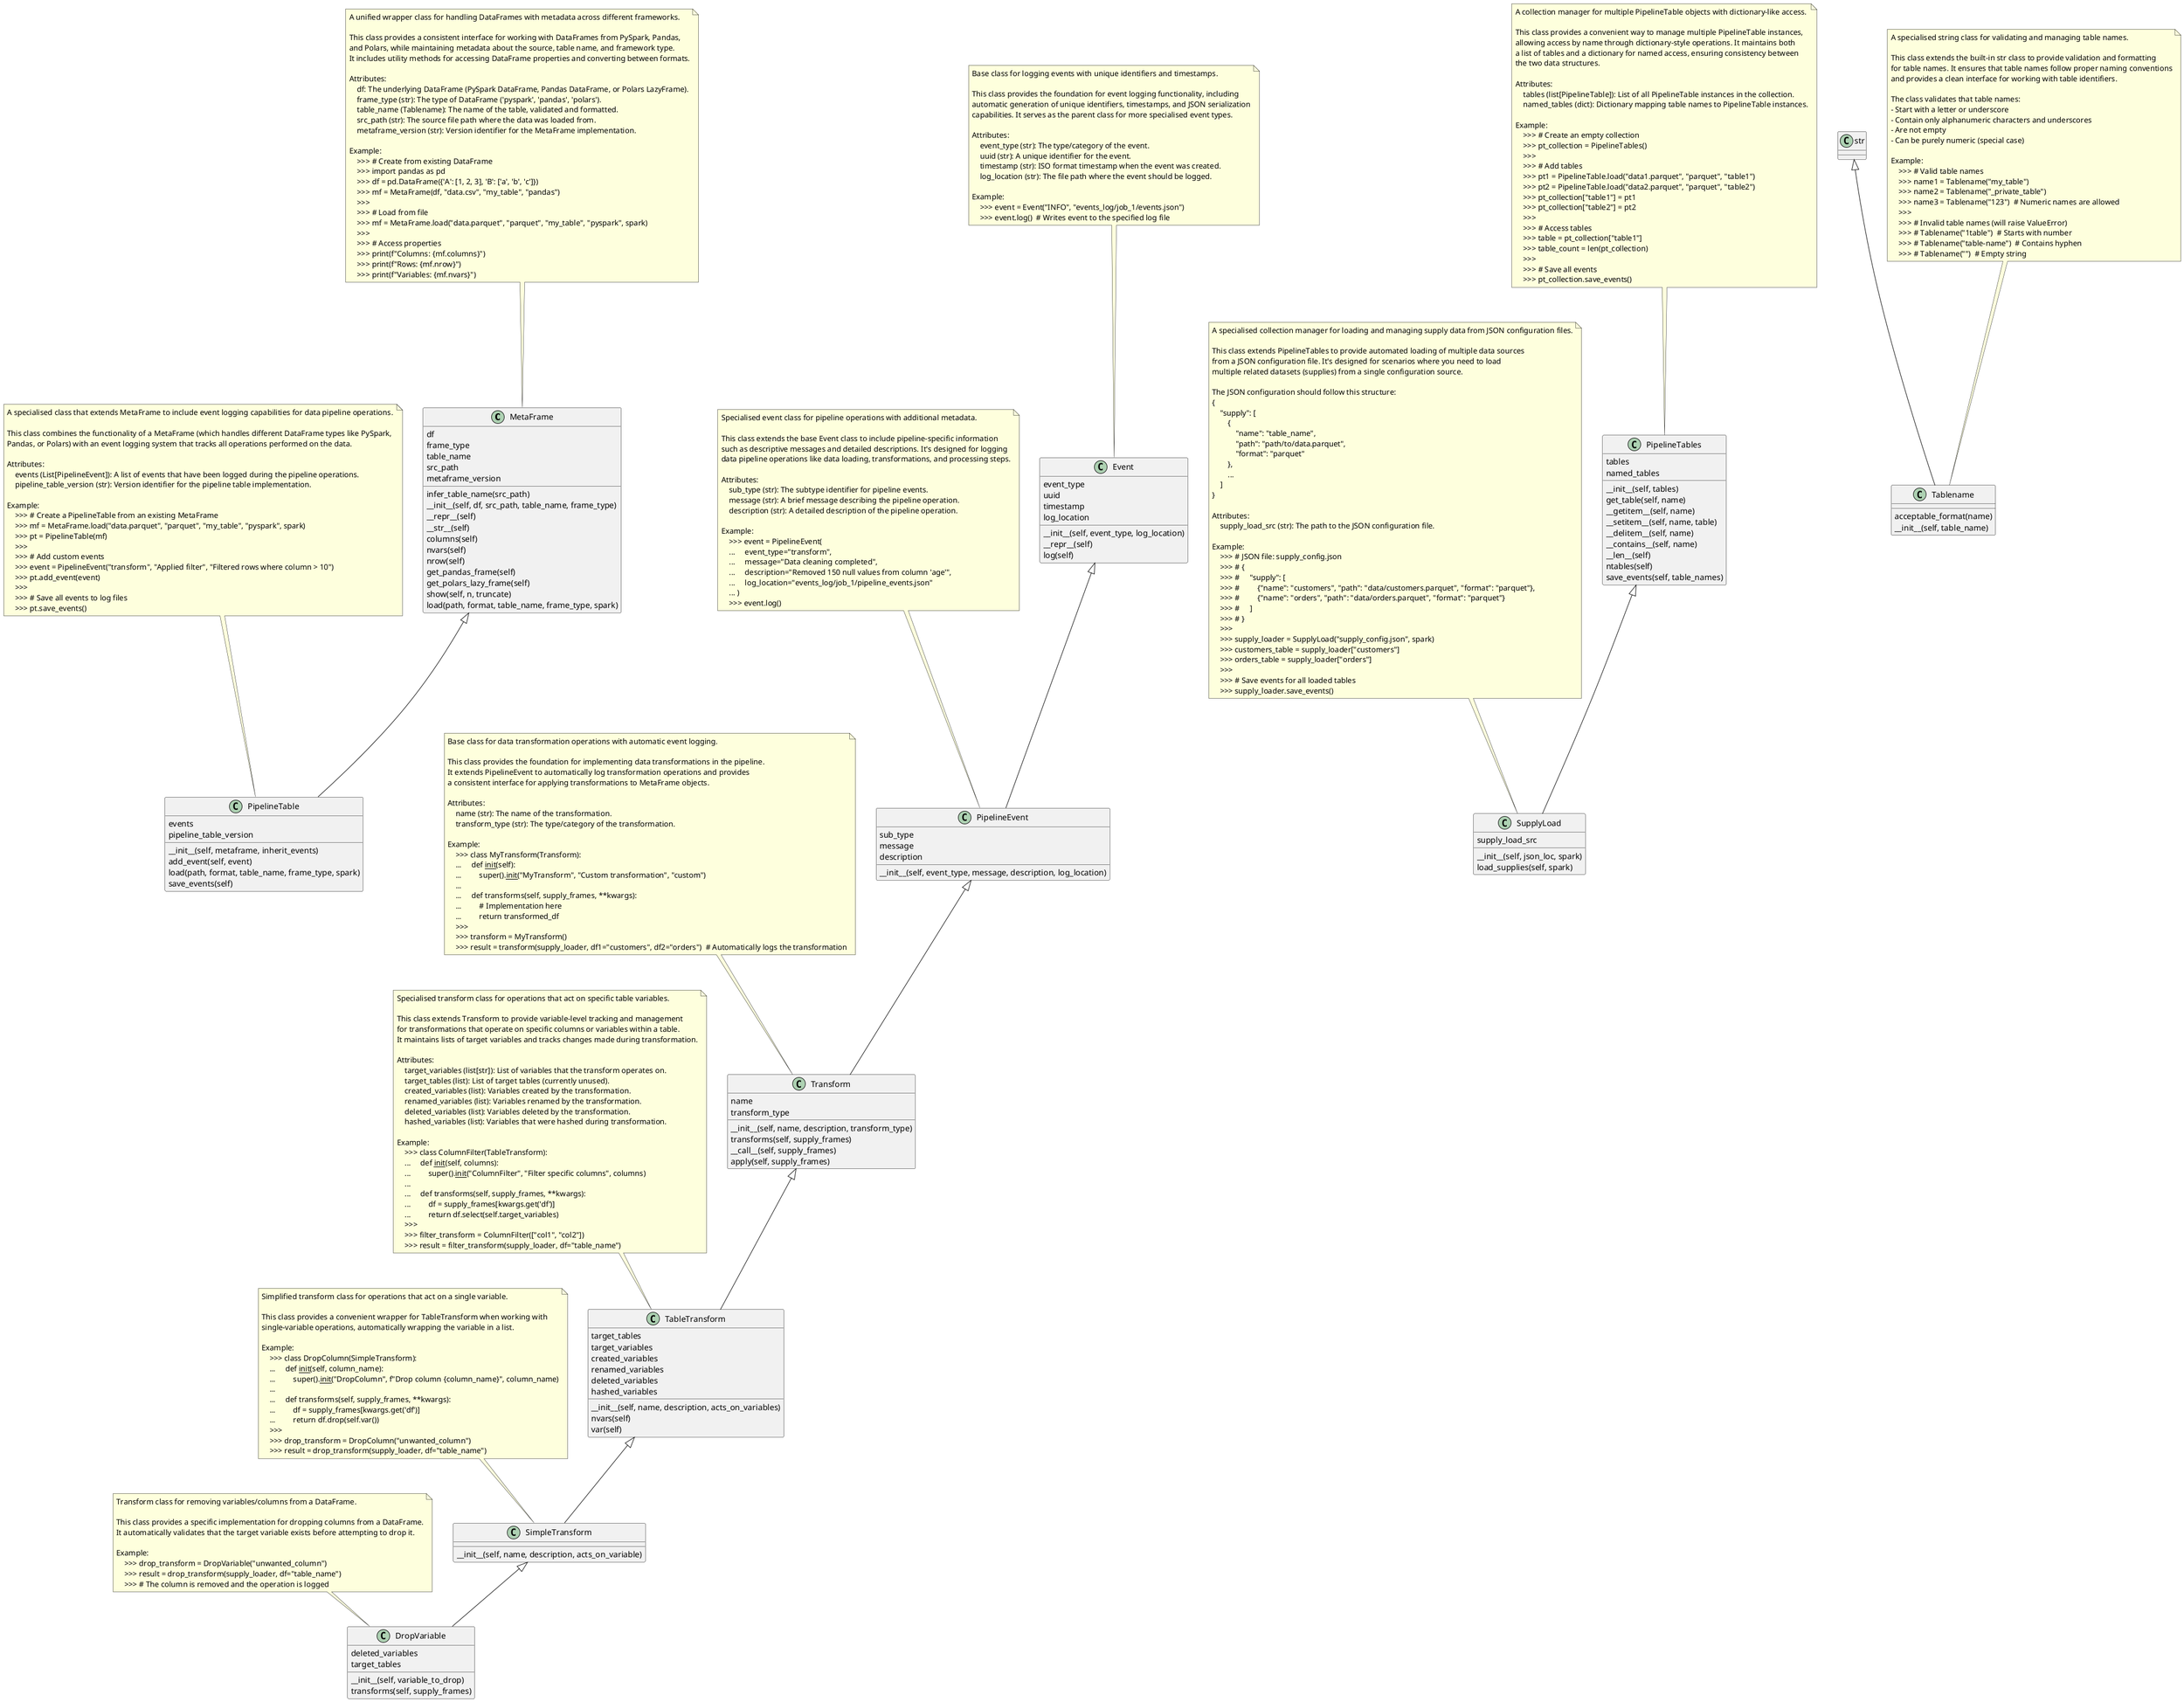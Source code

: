 @startuml

skinparam classAttributeIconSize 0

class MetaFrame{
    df
    frame_type
    table_name
    src_path
    metaframe_version
    infer_table_name(src_path)
    __init__(self, df, src_path, table_name, frame_type)
    __repr__(self)
    __str__(self)
    columns(self)
    nvars(self)
    nrow(self)
    get_pandas_frame(self)
    get_polars_lazy_frame(self)
    show(self, n, truncate)
    load(path, format, table_name, frame_type, spark)
}

class Event{
    event_type
    uuid
    timestamp
    log_location
    __init__(self, event_type, log_location)
    __repr__(self)
    log(self)
}

class PipelineEvent{
    sub_type
    message
    description
    __init__(self, event_type, message, description, log_location)
}

class PipelineTable{
    events
    pipeline_table_version
    __init__(self, metaframe, inherit_events)
    add_event(self, event)
    load(path, format, table_name, frame_type, spark)
    save_events(self)
}

class PipelineTables{
    tables
    named_tables
    __init__(self, tables)
    get_table(self, name)
    __getitem__(self, name)
    __setitem__(self, name, table)
    __delitem__(self, name)
    __contains__(self, name)
    __len__(self)
    ntables(self)
    save_events(self, table_names)
}

class SupplyLoad{
    supply_load_src
    __init__(self, json_loc, spark)
    load_supplies(self, spark)
}

class Tablename{
    acceptable_format(name)
    __init__(self, table_name)
}

class Transform{
    name
    transform_type
    __init__(self, name, description, transform_type)
    transforms(self, supply_frames)
    __call__(self, supply_frames)
    apply(self, supply_frames)
}

class TableTransform{
    target_tables
    target_variables
    created_variables
    renamed_variables
    deleted_variables
    hashed_variables
    __init__(self, name, description, acts_on_variables)
    nvars(self)
    var(self)
}

class SimpleTransform{
    __init__(self, name, description, acts_on_variable)
}

class DropVariable{
    deleted_variables
    target_tables
    __init__(self, variable_to_drop)
    transforms(self, supply_frames)
}

Event <|-- PipelineEvent
MetaFrame <|-- PipelineTable
PipelineTables <|-- SupplyLoad
str <|-- Tablename
PipelineEvent <|-- Transform
Transform <|-- TableTransform
TableTransform <|-- SimpleTransform
SimpleTransform <|-- DropVariable

note top of MetaFrame
A unified wrapper class for handling DataFrames with metadata across different frameworks.

This class provides a consistent interface for working with DataFrames from PySpark, Pandas, 
and Polars, while maintaining metadata about the source, table name, and framework type.
It includes utility methods for accessing DataFrame properties and converting between formats.

Attributes:
    df: The underlying DataFrame (PySpark DataFrame, Pandas DataFrame, or Polars LazyFrame).
    frame_type (str): The type of DataFrame ('pyspark', 'pandas', 'polars').
    table_name (Tablename): The name of the table, validated and formatted.
    src_path (str): The source file path where the data was loaded from.
    metaframe_version (str): Version identifier for the MetaFrame implementation.
    
Example:
    >>> # Create from existing DataFrame
    >>> import pandas as pd
    >>> df = pd.DataFrame({'A': [1, 2, 3], 'B': ['a', 'b', 'c']})
    >>> mf = MetaFrame(df, "data.csv", "my_table", "pandas")
    >>> 
    >>> # Load from file
    >>> mf = MetaFrame.load("data.parquet", "parquet", "my_table", "pyspark", spark)
    >>> 
    >>> # Access properties
    >>> print(f"Columns: {mf.columns}")
    >>> print(f"Rows: {mf.nrow}")
    >>> print(f"Variables: {mf.nvars}")
end note

note top of Event
Base class for logging events with unique identifiers and timestamps.

This class provides the foundation for event logging functionality, including
automatic generation of unique identifiers, timestamps, and JSON serialization
capabilities. It serves as the parent class for more specialised event types.

Attributes:
    event_type (str): The type/category of the event.
    uuid (str): A unique identifier for the event.
    timestamp (str): ISO format timestamp when the event was created.
    log_location (str): The file path where the event should be logged.
    
Example:
    >>> event = Event("INFO", "events_log/job_1/events.json")
    >>> event.log()  # Writes event to the specified log file
end note

note top of PipelineEvent
Specialised event class for pipeline operations with additional metadata.

This class extends the base Event class to include pipeline-specific information
such as descriptive messages and detailed descriptions. It's designed for logging
data pipeline operations like data loading, transformations, and processing steps.

Attributes:
    sub_type (str): The subtype identifier for pipeline events.
    message (str): A brief message describing the pipeline operation.
    description (str): A detailed description of the pipeline operation.
    
Example:
    >>> event = PipelineEvent(
    ...     event_type="transform",
    ...     message="Data cleaning completed",
    ...     description="Removed 150 null values from column 'age'",
    ...     log_location="events_log/job_1/pipeline_events.json"
    ... )
    >>> event.log()
end note

note top of PipelineTable
A specialised class that extends MetaFrame to include event logging capabilities for data pipeline operations.

This class combines the functionality of a MetaFrame (which handles different DataFrame types like PySpark, 
Pandas, or Polars) with an event logging system that tracks all operations performed on the data.

Attributes:
    events (List[PipelineEvent]): A list of events that have been logged during the pipeline operations.
    pipeline_table_version (str): Version identifier for the pipeline table implementation.
    
Example:
    >>> # Create a PipelineTable from an existing MetaFrame
    >>> mf = MetaFrame.load("data.parquet", "parquet", "my_table", "pyspark", spark)
    >>> pt = PipelineTable(mf)
    >>> 
    >>> # Add custom events
    >>> event = PipelineEvent("transform", "Applied filter", "Filtered rows where column > 10")
    >>> pt.add_event(event)
    >>> 
    >>> # Save all events to log files
    >>> pt.save_events()
end note

note top of PipelineTables
A collection manager for multiple PipelineTable objects with dictionary-like access.

This class provides a convenient way to manage multiple PipelineTable instances,
allowing access by name through dictionary-style operations. It maintains both
a list of tables and a dictionary for named access, ensuring consistency between
the two data structures.

Attributes:
    tables (list[PipelineTable]): List of all PipelineTable instances in the collection.
    named_tables (dict): Dictionary mapping table names to PipelineTable instances.
    
Example:
    >>> # Create an empty collection
    >>> pt_collection = PipelineTables()
    >>> 
    >>> # Add tables
    >>> pt1 = PipelineTable.load("data1.parquet", "parquet", "table1")
    >>> pt2 = PipelineTable.load("data2.parquet", "parquet", "table2")
    >>> pt_collection["table1"] = pt1
    >>> pt_collection["table2"] = pt2
    >>> 
    >>> # Access tables
    >>> table = pt_collection["table1"]
    >>> table_count = len(pt_collection)
    >>> 
    >>> # Save all events
    >>> pt_collection.save_events()
end note

note top of SupplyLoad
A specialised collection manager for loading and managing supply data from JSON configuration files.

This class extends PipelineTables to provide automated loading of multiple data sources
from a JSON configuration file. It's designed for scenarios where you need to load
multiple related datasets (supplies) from a single configuration source.

The JSON configuration should follow this structure:
{
    "supply": [
        {
            "name": "table_name",
            "path": "path/to/data.parquet",
            "format": "parquet"
        },
        ...
    ]
}

Attributes:
    supply_load_src (str): The path to the JSON configuration file.
    
Example:
    >>> # JSON file: supply_config.json
    >>> # {
    >>> #     "supply": [
    >>> #         {"name": "customers", "path": "data/customers.parquet", "format": "parquet"},
    >>> #         {"name": "orders", "path": "data/orders.parquet", "format": "parquet"}
    >>> #     ]
    >>> # }
    >>> 
    >>> supply_loader = SupplyLoad("supply_config.json", spark)
    >>> customers_table = supply_loader["customers"]
    >>> orders_table = supply_loader["orders"]
    >>> 
    >>> # Save events for all loaded tables
    >>> supply_loader.save_events()
end note

note top of Tablename
A specialised string class for validating and managing table names.

This class extends the built-in str class to provide validation and formatting
for table names. It ensures that table names follow proper naming conventions
and provides a clean interface for working with table identifiers.

The class validates that table names:
- Start with a letter or underscore
- Contain only alphanumeric characters and underscores
- Are not empty
- Can be purely numeric (special case)

Example:
    >>> # Valid table names
    >>> name1 = Tablename("my_table")
    >>> name2 = Tablename("_private_table")
    >>> name3 = Tablename("123")  # Numeric names are allowed
    >>> 
    >>> # Invalid table names (will raise ValueError)
    >>> # Tablename("1table")  # Starts with number
    >>> # Tablename("table-name")  # Contains hyphen
    >>> # Tablename("")  # Empty string
end note

note top of Transform
Base class for data transformation operations with automatic event logging.

This class provides the foundation for implementing data transformations in the pipeline.
It extends PipelineEvent to automatically log transformation operations and provides
a consistent interface for applying transformations to MetaFrame objects.

Attributes:
    name (str): The name of the transformation.
    transform_type (str): The type/category of the transformation.
    
Example:
    >>> class MyTransform(Transform):
    ...     def __init__(self):
    ...         super().__init__("MyTransform", "Custom transformation", "custom")
    ...     
    ...     def transforms(self, supply_frames, **kwargs):
    ...         # Implementation here
    ...         return transformed_df
    >>> 
    >>> transform = MyTransform()
    >>> result = transform(supply_loader, df1="customers", df2="orders")  # Automatically logs the transformation
end note

note top of TableTransform
Specialised transform class for operations that act on specific table variables.

This class extends Transform to provide variable-level tracking and management
for transformations that operate on specific columns or variables within a table.
It maintains lists of target variables and tracks changes made during transformation.

Attributes:
    target_variables (list[str]): List of variables that the transform operates on.
    target_tables (list): List of target tables (currently unused).
    created_variables (list): Variables created by the transformation.
    renamed_variables (list): Variables renamed by the transformation.
    deleted_variables (list): Variables deleted by the transformation.
    hashed_variables (list): Variables that were hashed during transformation.
    
Example:
    >>> class ColumnFilter(TableTransform):
    ...     def __init__(self, columns):
    ...         super().__init__("ColumnFilter", "Filter specific columns", columns)
    ...     
    ...     def transforms(self, supply_frames, **kwargs):
    ...         df = supply_frames[kwargs.get('df')]
    ...         return df.select(self.target_variables)
    >>> 
    >>> filter_transform = ColumnFilter(["col1", "col2"])
    >>> result = filter_transform(supply_loader, df="table_name")
end note

note top of SimpleTransform
Simplified transform class for operations that act on a single variable.

This class provides a convenient wrapper for TableTransform when working with
single-variable operations, automatically wrapping the variable in a list.

Example:
    >>> class DropColumn(SimpleTransform):
    ...     def __init__(self, column_name):
    ...         super().__init__("DropColumn", f"Drop column {column_name}", column_name)
    ...     
    ...     def transforms(self, supply_frames, **kwargs):
    ...         df = supply_frames[kwargs.get('df')]
    ...         return df.drop(self.var())
    >>> 
    >>> drop_transform = DropColumn("unwanted_column")
    >>> result = drop_transform(supply_loader, df="table_name")
end note

note top of DropVariable
Transform class for removing variables/columns from a DataFrame.

This class provides a specific implementation for dropping columns from a DataFrame.
It automatically validates that the target variable exists before attempting to drop it.

Example:
    >>> drop_transform = DropVariable("unwanted_column")
    >>> result = drop_transform(supply_loader, df="table_name")
    >>> # The column is removed and the operation is logged
end note


@enduml
